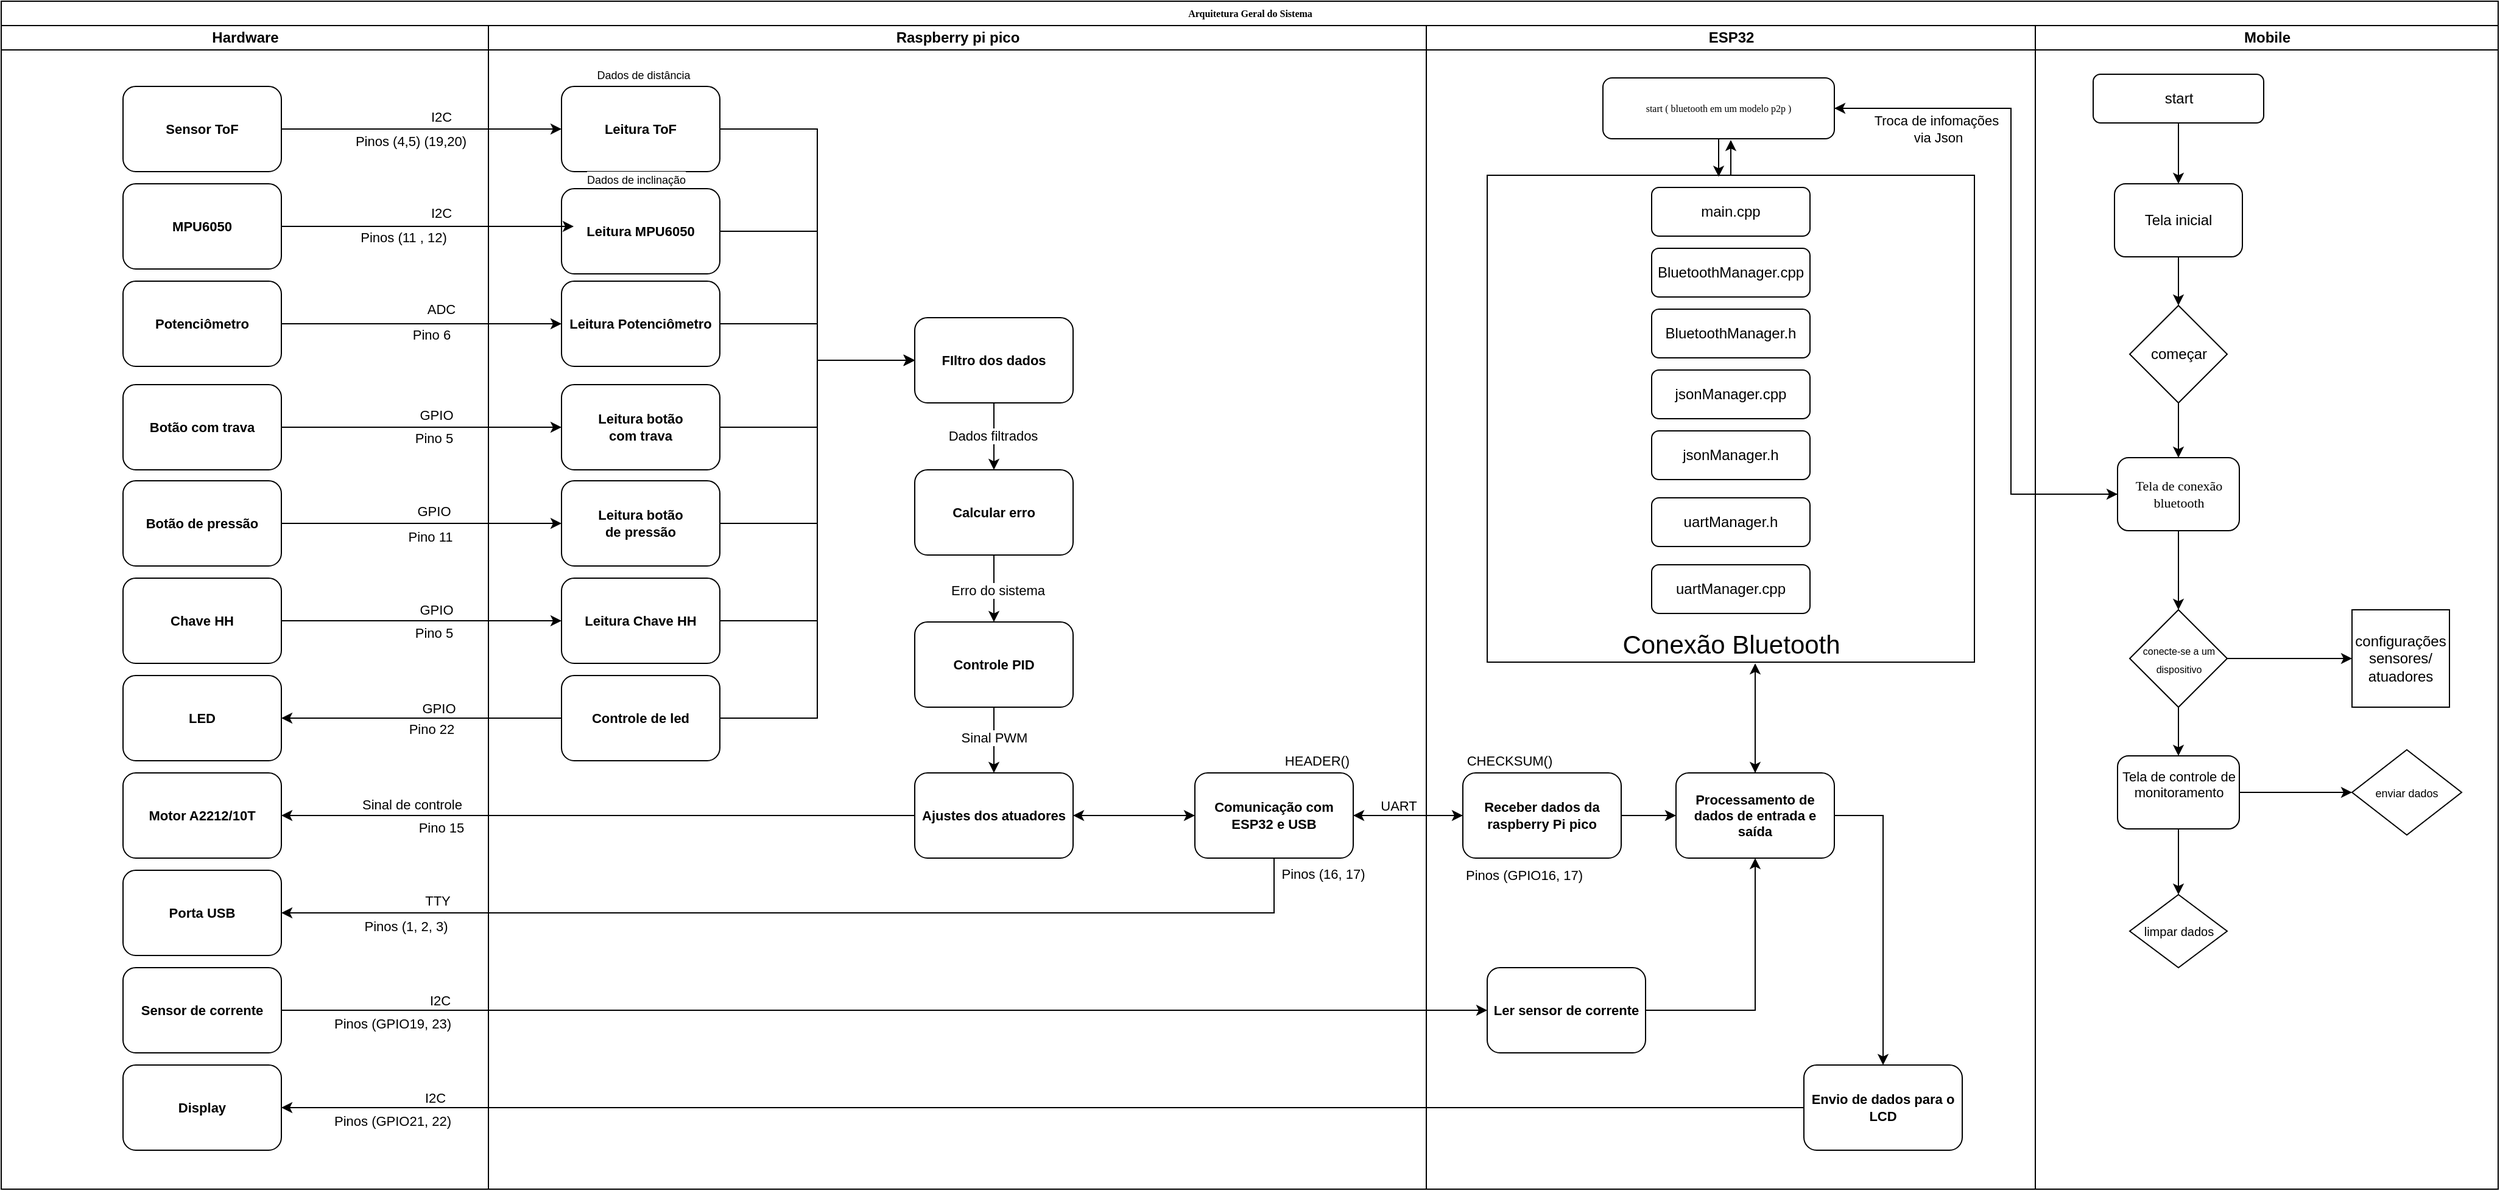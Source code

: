 <mxfile version="26.0.3">
  <diagram name="Page-1" id="74e2e168-ea6b-b213-b513-2b3c1d86103e">
    <mxGraphModel dx="926" dy="465" grid="1" gridSize="10" guides="1" tooltips="1" connect="1" arrows="1" fold="1" page="1" pageScale="1" pageWidth="1100" pageHeight="850" background="none" math="0" shadow="0">
      <root>
        <mxCell id="0" />
        <mxCell id="1" parent="0" />
        <mxCell id="77e6c97f196da883-1" value="Arquitetura Geral do Sistema" style="swimlane;html=1;childLayout=stackLayout;startSize=20;rounded=0;shadow=0;labelBackgroundColor=none;strokeWidth=1;fontFamily=Verdana;fontSize=8;align=center;" parent="1" vertex="1">
          <mxGeometry x="130" y="10" width="2050" height="976" as="geometry" />
        </mxCell>
        <mxCell id="77e6c97f196da883-2" value="Hardware" style="swimlane;html=1;startSize=20;" parent="77e6c97f196da883-1" vertex="1">
          <mxGeometry y="20" width="400" height="956" as="geometry" />
        </mxCell>
        <mxCell id="rd5grbxoa9VTAp5XgY99-46" style="edgeStyle=orthogonalEdgeStyle;rounded=0;orthogonalLoop=1;jettySize=auto;html=1;entryX=0.5;entryY=0;entryDx=0;entryDy=0;" parent="77e6c97f196da883-2" source="rd5grbxoa9VTAp5XgY99-48" target="rd5grbxoa9VTAp5XgY99-51" edge="1">
          <mxGeometry relative="1" as="geometry" />
        </mxCell>
        <mxCell id="rd5grbxoa9VTAp5XgY99-47" value="Dados filtrados" style="edgeLabel;html=1;align=center;verticalAlign=middle;resizable=0;points=[];" parent="rd5grbxoa9VTAp5XgY99-46" vertex="1" connectable="0">
          <mxGeometry x="-0.018" y="-1" relative="1" as="geometry">
            <mxPoint as="offset" />
          </mxGeometry>
        </mxCell>
        <mxCell id="rd5grbxoa9VTAp5XgY99-48" value="&lt;b&gt;&lt;font face=&quot;Helvetica&quot; style=&quot;font-size: 11px;&quot;&gt;FIltro dos dados&lt;/font&gt;&lt;/b&gt;" style="rounded=1;whiteSpace=wrap;html=1;shadow=0;labelBackgroundColor=none;strokeWidth=1;fontFamily=Verdana;fontSize=8;align=center;" parent="77e6c97f196da883-2" vertex="1">
          <mxGeometry x="750" y="240" width="130" height="70" as="geometry" />
        </mxCell>
        <mxCell id="rd5grbxoa9VTAp5XgY99-49" style="edgeStyle=orthogonalEdgeStyle;rounded=0;orthogonalLoop=1;jettySize=auto;html=1;entryX=0.5;entryY=0;entryDx=0;entryDy=0;" parent="77e6c97f196da883-2" source="rd5grbxoa9VTAp5XgY99-51" target="rd5grbxoa9VTAp5XgY99-54" edge="1">
          <mxGeometry relative="1" as="geometry" />
        </mxCell>
        <mxCell id="rd5grbxoa9VTAp5XgY99-50" value="Erro do sistema" style="edgeLabel;html=1;align=center;verticalAlign=middle;resizable=0;points=[];" parent="rd5grbxoa9VTAp5XgY99-49" vertex="1" connectable="0">
          <mxGeometry x="0.042" y="3" relative="1" as="geometry">
            <mxPoint as="offset" />
          </mxGeometry>
        </mxCell>
        <mxCell id="rd5grbxoa9VTAp5XgY99-51" value="&lt;b&gt;&lt;font face=&quot;Helvetica&quot; style=&quot;font-size: 11px;&quot;&gt;Calcular erro&lt;/font&gt;&lt;/b&gt;" style="rounded=1;whiteSpace=wrap;html=1;shadow=0;labelBackgroundColor=none;strokeWidth=1;fontFamily=Verdana;fontSize=8;align=center;" parent="77e6c97f196da883-2" vertex="1">
          <mxGeometry x="750" y="365" width="130" height="70" as="geometry" />
        </mxCell>
        <mxCell id="rd5grbxoa9VTAp5XgY99-54" value="&lt;b&gt;&lt;font face=&quot;Helvetica&quot; style=&quot;font-size: 11px;&quot;&gt;Controle PID&lt;/font&gt;&lt;/b&gt;" style="rounded=1;whiteSpace=wrap;html=1;shadow=0;labelBackgroundColor=none;strokeWidth=1;fontFamily=Verdana;fontSize=8;align=center;" parent="77e6c97f196da883-2" vertex="1">
          <mxGeometry x="750" y="490" width="130" height="70" as="geometry" />
        </mxCell>
        <mxCell id="6l6oKo4YO-N1ud_WSS_a-44" value="&lt;b&gt;&lt;font face=&quot;Helvetica&quot; style=&quot;font-size: 11px;&quot;&gt;Sensor ToF&lt;/font&gt;&lt;/b&gt;" style="rounded=1;whiteSpace=wrap;html=1;shadow=0;labelBackgroundColor=none;strokeWidth=1;fontFamily=Verdana;fontSize=8;align=center;" vertex="1" parent="77e6c97f196da883-2">
          <mxGeometry x="100" y="50" width="130" height="70" as="geometry" />
        </mxCell>
        <mxCell id="6l6oKo4YO-N1ud_WSS_a-45" value="&lt;b&gt;&lt;font style=&quot;font-size: 11px;&quot; face=&quot;Helvetica&quot;&gt;MPU6050&lt;/font&gt;&lt;/b&gt;" style="rounded=1;whiteSpace=wrap;html=1;shadow=0;labelBackgroundColor=none;strokeWidth=1;fontFamily=Verdana;fontSize=8;align=center;" vertex="1" parent="77e6c97f196da883-2">
          <mxGeometry x="100" y="130" width="130" height="70" as="geometry" />
        </mxCell>
        <mxCell id="6l6oKo4YO-N1ud_WSS_a-46" value="&lt;b&gt;&lt;font style=&quot;font-size: 11px;&quot; face=&quot;Helvetica&quot;&gt;Potenciômetro&lt;/font&gt;&lt;/b&gt;" style="rounded=1;whiteSpace=wrap;html=1;shadow=0;labelBackgroundColor=none;strokeWidth=1;fontFamily=Verdana;fontSize=8;align=center;" vertex="1" parent="77e6c97f196da883-2">
          <mxGeometry x="100" y="210" width="130" height="70" as="geometry" />
        </mxCell>
        <mxCell id="6l6oKo4YO-N1ud_WSS_a-47" value="&lt;b&gt;&lt;font style=&quot;font-size: 11px;&quot; face=&quot;Helvetica&quot;&gt;Botão com trava&lt;/font&gt;&lt;/b&gt;" style="rounded=1;whiteSpace=wrap;html=1;shadow=0;labelBackgroundColor=none;strokeWidth=1;fontFamily=Verdana;fontSize=8;align=center;" vertex="1" parent="77e6c97f196da883-2">
          <mxGeometry x="100" y="295" width="130" height="70" as="geometry" />
        </mxCell>
        <mxCell id="6l6oKo4YO-N1ud_WSS_a-52" value="&lt;b&gt;&lt;font style=&quot;font-size: 11px;&quot; face=&quot;Helvetica&quot;&gt;Botão de pressão&lt;/font&gt;&lt;/b&gt;" style="rounded=1;whiteSpace=wrap;html=1;shadow=0;labelBackgroundColor=none;strokeWidth=1;fontFamily=Verdana;fontSize=8;align=center;" vertex="1" parent="77e6c97f196da883-2">
          <mxGeometry x="100" y="374" width="130" height="70" as="geometry" />
        </mxCell>
        <mxCell id="6l6oKo4YO-N1ud_WSS_a-53" value="&lt;b&gt;&lt;font style=&quot;font-size: 11px;&quot; face=&quot;Helvetica&quot;&gt;Chave HH&lt;/font&gt;&lt;/b&gt;" style="rounded=1;whiteSpace=wrap;html=1;shadow=0;labelBackgroundColor=none;strokeWidth=1;fontFamily=Verdana;fontSize=8;align=center;" vertex="1" parent="77e6c97f196da883-2">
          <mxGeometry x="100" y="454" width="130" height="70" as="geometry" />
        </mxCell>
        <mxCell id="6l6oKo4YO-N1ud_WSS_a-80" value="&lt;b&gt;&lt;font style=&quot;font-size: 11px;&quot; face=&quot;Helvetica&quot;&gt;LED&lt;/font&gt;&lt;/b&gt;" style="rounded=1;whiteSpace=wrap;html=1;shadow=0;labelBackgroundColor=none;strokeWidth=1;fontFamily=Verdana;fontSize=8;align=center;" vertex="1" parent="77e6c97f196da883-2">
          <mxGeometry x="100" y="534" width="130" height="70" as="geometry" />
        </mxCell>
        <mxCell id="6l6oKo4YO-N1ud_WSS_a-83" value="&lt;b&gt;&lt;font style=&quot;font-size: 11px;&quot; face=&quot;Helvetica&quot;&gt;Porta USB&lt;/font&gt;&lt;/b&gt;" style="rounded=1;whiteSpace=wrap;html=1;shadow=0;labelBackgroundColor=none;strokeWidth=1;fontFamily=Verdana;fontSize=8;align=center;" vertex="1" parent="77e6c97f196da883-2">
          <mxGeometry x="100" y="694" width="130" height="70" as="geometry" />
        </mxCell>
        <mxCell id="6l6oKo4YO-N1ud_WSS_a-84" value="&lt;b&gt;&lt;font style=&quot;font-size: 11px;&quot; face=&quot;Helvetica&quot;&gt;Motor A2212/10T&lt;/font&gt;&lt;/b&gt;" style="rounded=1;whiteSpace=wrap;html=1;shadow=0;labelBackgroundColor=none;strokeWidth=1;fontFamily=Verdana;fontSize=8;align=center;" vertex="1" parent="77e6c97f196da883-2">
          <mxGeometry x="100" y="614" width="130" height="70" as="geometry" />
        </mxCell>
        <mxCell id="6l6oKo4YO-N1ud_WSS_a-99" value="Pinos (11 , 12)" style="edgeLabel;html=1;align=center;verticalAlign=middle;resizable=0;points=[];" vertex="1" connectable="0" parent="77e6c97f196da883-2">
          <mxGeometry x="330" y="174" as="geometry" />
        </mxCell>
        <mxCell id="6l6oKo4YO-N1ud_WSS_a-100" value="Pino 6" style="edgeLabel;html=1;align=center;verticalAlign=middle;resizable=0;points=[];" vertex="1" connectable="0" parent="77e6c97f196da883-2">
          <mxGeometry x="353" y="254" as="geometry" />
        </mxCell>
        <mxCell id="6l6oKo4YO-N1ud_WSS_a-101" value="Pino 5" style="edgeLabel;html=1;align=center;verticalAlign=middle;resizable=0;points=[];" vertex="1" connectable="0" parent="77e6c97f196da883-2">
          <mxGeometry x="355" y="339" as="geometry" />
        </mxCell>
        <mxCell id="6l6oKo4YO-N1ud_WSS_a-104" value="GPIO" style="edgeLabel;html=1;align=center;verticalAlign=middle;resizable=0;points=[];" vertex="1" connectable="0" parent="77e6c97f196da883-2">
          <mxGeometry x="355" y="399" as="geometry" />
        </mxCell>
        <mxCell id="6l6oKo4YO-N1ud_WSS_a-105" value="Pino 11" style="edgeLabel;html=1;align=center;verticalAlign=middle;resizable=0;points=[];" vertex="1" connectable="0" parent="77e6c97f196da883-2">
          <mxGeometry x="368" y="335" as="geometry">
            <mxPoint x="-16" y="85" as="offset" />
          </mxGeometry>
        </mxCell>
        <mxCell id="6l6oKo4YO-N1ud_WSS_a-119" value="Pino 5" style="edgeLabel;html=1;align=center;verticalAlign=middle;resizable=0;points=[];" vertex="1" connectable="0" parent="77e6c97f196da883-2">
          <mxGeometry x="355" y="498.5" as="geometry" />
        </mxCell>
        <mxCell id="6l6oKo4YO-N1ud_WSS_a-120" value="GPIO" style="edgeLabel;html=1;align=center;verticalAlign=middle;resizable=0;points=[];" vertex="1" connectable="0" parent="77e6c97f196da883-2">
          <mxGeometry x="357" y="479.5" as="geometry" />
        </mxCell>
        <mxCell id="6l6oKo4YO-N1ud_WSS_a-124" value="GPIO" style="edgeLabel;html=1;align=center;verticalAlign=middle;resizable=0;points=[];" vertex="1" connectable="0" parent="77e6c97f196da883-2">
          <mxGeometry x="380" y="480" as="geometry">
            <mxPoint x="-21" y="81" as="offset" />
          </mxGeometry>
        </mxCell>
        <mxCell id="6l6oKo4YO-N1ud_WSS_a-136" value="Pinos (1, 2, 3)" style="edgeLabel;html=1;align=center;verticalAlign=middle;resizable=0;points=[];" vertex="1" connectable="0" parent="77e6c97f196da883-2">
          <mxGeometry x="337" y="740" as="geometry">
            <mxPoint x="-5" as="offset" />
          </mxGeometry>
        </mxCell>
        <mxCell id="6l6oKo4YO-N1ud_WSS_a-81" value="&lt;b&gt;&lt;font style=&quot;font-size: 11px;&quot; face=&quot;Helvetica&quot;&gt;Display&lt;/font&gt;&lt;/b&gt;" style="rounded=1;whiteSpace=wrap;html=1;shadow=0;labelBackgroundColor=none;strokeWidth=1;fontFamily=Verdana;fontSize=8;align=center;" vertex="1" parent="77e6c97f196da883-2">
          <mxGeometry x="100" y="854" width="130" height="70" as="geometry" />
        </mxCell>
        <mxCell id="6l6oKo4YO-N1ud_WSS_a-82" value="&lt;b&gt;&lt;font style=&quot;font-size: 11px;&quot; face=&quot;Helvetica&quot;&gt;Sensor de corrente&lt;/font&gt;&lt;/b&gt;" style="rounded=1;whiteSpace=wrap;html=1;shadow=0;labelBackgroundColor=none;strokeWidth=1;fontFamily=Verdana;fontSize=8;align=center;" vertex="1" parent="77e6c97f196da883-2">
          <mxGeometry x="100" y="774" width="130" height="70" as="geometry" />
        </mxCell>
        <mxCell id="6l6oKo4YO-N1ud_WSS_a-167" value="Pinos (GPIO21, 22)" style="edgeLabel;html=1;align=center;verticalAlign=middle;resizable=0;points=[];" vertex="1" connectable="0" parent="77e6c97f196da883-2">
          <mxGeometry x="321" y="900" as="geometry" />
        </mxCell>
        <mxCell id="6l6oKo4YO-N1ud_WSS_a-168" value="Pinos (GPIO19, 23)" style="edgeLabel;html=1;align=center;verticalAlign=middle;resizable=0;points=[];" vertex="1" connectable="0" parent="77e6c97f196da883-2">
          <mxGeometry x="321" y="820" as="geometry" />
        </mxCell>
        <mxCell id="6l6oKo4YO-N1ud_WSS_a-169" value="Pino 22" style="edgeLabel;html=1;align=center;verticalAlign=middle;resizable=0;points=[];" vertex="1" connectable="0" parent="77e6c97f196da883-2">
          <mxGeometry x="369" y="493" as="geometry">
            <mxPoint x="-16" y="85" as="offset" />
          </mxGeometry>
        </mxCell>
        <mxCell id="6l6oKo4YO-N1ud_WSS_a-170" value="Pino 15" style="edgeLabel;html=1;align=center;verticalAlign=middle;resizable=0;points=[];" vertex="1" connectable="0" parent="77e6c97f196da883-2">
          <mxGeometry x="377" y="574" as="geometry">
            <mxPoint x="-16" y="85" as="offset" />
          </mxGeometry>
        </mxCell>
        <mxCell id="77e6c97f196da883-3" value="Raspberry pi pico" style="swimlane;html=1;startSize=20;" parent="77e6c97f196da883-1" vertex="1">
          <mxGeometry x="400" y="20" width="770" height="956" as="geometry" />
        </mxCell>
        <mxCell id="rd5grbxoa9VTAp5XgY99-72" value="&lt;b&gt;&lt;font face=&quot;Helvetica&quot; style=&quot;font-size: 11px;&quot;&gt;Leitura Potenciômetro&lt;/font&gt;&lt;/b&gt;" style="rounded=1;whiteSpace=wrap;html=1;shadow=0;labelBackgroundColor=none;strokeWidth=1;fontFamily=Verdana;fontSize=8;align=center;" parent="77e6c97f196da883-3" vertex="1">
          <mxGeometry x="60" y="210" width="130" height="70" as="geometry" />
        </mxCell>
        <mxCell id="rd5grbxoa9VTAp5XgY99-70" value="&lt;b&gt;&lt;font face=&quot;Helvetica&quot; style=&quot;font-size: 11px;&quot;&gt;Leitura MPU6050&lt;/font&gt;&lt;/b&gt;" style="rounded=1;whiteSpace=wrap;html=1;shadow=0;labelBackgroundColor=none;strokeWidth=1;fontFamily=Verdana;fontSize=8;align=center;" parent="77e6c97f196da883-3" vertex="1">
          <mxGeometry x="60" y="134" width="130" height="70" as="geometry" />
        </mxCell>
        <mxCell id="rd5grbxoa9VTAp5XgY99-68" value="&lt;b&gt;&lt;font face=&quot;Helvetica&quot; style=&quot;font-size: 11px;&quot;&gt;Leitura ToF&lt;/font&gt;&lt;/b&gt;" style="rounded=1;whiteSpace=wrap;html=1;shadow=0;labelBackgroundColor=none;strokeWidth=1;fontFamily=Verdana;fontSize=8;align=center;" parent="77e6c97f196da883-3" vertex="1">
          <mxGeometry x="60" y="50" width="130" height="70" as="geometry" />
        </mxCell>
        <mxCell id="rd5grbxoa9VTAp5XgY99-83" value="&lt;font style=&quot;font-size: 9px;&quot;&gt;Dados de inclinação&lt;/font&gt;" style="edgeLabel;html=1;align=center;verticalAlign=middle;resizable=0;points=[];" parent="77e6c97f196da883-3" vertex="1" connectable="0">
          <mxGeometry x="134.998" y="28.0" as="geometry">
            <mxPoint x="-14" y="98" as="offset" />
          </mxGeometry>
        </mxCell>
        <mxCell id="6l6oKo4YO-N1ud_WSS_a-89" style="edgeStyle=orthogonalEdgeStyle;rounded=0;orthogonalLoop=1;jettySize=auto;html=1;entryX=0;entryY=0.5;entryDx=0;entryDy=0;" edge="1" parent="77e6c97f196da883-3" source="rd5grbxoa9VTAp5XgY99-58" target="rd5grbxoa9VTAp5XgY99-61">
          <mxGeometry relative="1" as="geometry" />
        </mxCell>
        <mxCell id="rd5grbxoa9VTAp5XgY99-58" value="&lt;b&gt;&lt;font face=&quot;Helvetica&quot; style=&quot;font-size: 11px;&quot;&gt;Ajustes dos atuadores&lt;/font&gt;&lt;/b&gt;" style="rounded=1;whiteSpace=wrap;html=1;shadow=0;labelBackgroundColor=none;strokeWidth=1;fontFamily=Verdana;fontSize=8;align=center;" parent="77e6c97f196da883-3" vertex="1">
          <mxGeometry x="350" y="614" width="130" height="70" as="geometry" />
        </mxCell>
        <mxCell id="6l6oKo4YO-N1ud_WSS_a-90" style="edgeStyle=orthogonalEdgeStyle;rounded=0;orthogonalLoop=1;jettySize=auto;html=1;exitX=0;exitY=0.5;exitDx=0;exitDy=0;entryX=1;entryY=0.5;entryDx=0;entryDy=0;" edge="1" parent="77e6c97f196da883-3" source="rd5grbxoa9VTAp5XgY99-61" target="rd5grbxoa9VTAp5XgY99-58">
          <mxGeometry relative="1" as="geometry" />
        </mxCell>
        <mxCell id="rd5grbxoa9VTAp5XgY99-61" value="&lt;b&gt;&lt;font face=&quot;Helvetica&quot; style=&quot;font-size: 11px;&quot;&gt;Comunicação com ESP32 e USB&lt;/font&gt;&lt;/b&gt;" style="rounded=1;whiteSpace=wrap;html=1;shadow=0;labelBackgroundColor=none;strokeWidth=1;fontFamily=Verdana;fontSize=8;align=center;" parent="77e6c97f196da883-3" vertex="1">
          <mxGeometry x="580" y="614" width="130" height="70" as="geometry" />
        </mxCell>
        <mxCell id="6l6oKo4YO-N1ud_WSS_a-94" value="&lt;b&gt;&lt;font face=&quot;Helvetica&quot; style=&quot;font-size: 11px;&quot;&gt;Leitura botão&lt;/font&gt;&lt;/b&gt;&lt;div&gt;&lt;b&gt;&lt;font face=&quot;Helvetica&quot; style=&quot;font-size: 11px;&quot;&gt;com trava&lt;/font&gt;&lt;/b&gt;&lt;/div&gt;" style="rounded=1;whiteSpace=wrap;html=1;shadow=0;labelBackgroundColor=none;strokeWidth=1;fontFamily=Verdana;fontSize=8;align=center;" vertex="1" parent="77e6c97f196da883-3">
          <mxGeometry x="60" y="295" width="130" height="70" as="geometry" />
        </mxCell>
        <mxCell id="6l6oKo4YO-N1ud_WSS_a-102" value="&lt;b&gt;&lt;font face=&quot;Helvetica&quot; style=&quot;font-size: 11px;&quot;&gt;Leitura botão&lt;/font&gt;&lt;/b&gt;&lt;div&gt;&lt;font face=&quot;Helvetica&quot;&gt;&lt;span style=&quot;font-size: 11px;&quot;&gt;&lt;b&gt;de pressão&lt;/b&gt;&lt;/span&gt;&lt;/font&gt;&lt;/div&gt;" style="rounded=1;whiteSpace=wrap;html=1;shadow=0;labelBackgroundColor=none;strokeWidth=1;fontFamily=Verdana;fontSize=8;align=center;" vertex="1" parent="77e6c97f196da883-3">
          <mxGeometry x="60" y="374" width="130" height="70" as="geometry" />
        </mxCell>
        <mxCell id="6l6oKo4YO-N1ud_WSS_a-117" value="&lt;b&gt;&lt;font face=&quot;Helvetica&quot; style=&quot;font-size: 11px;&quot;&gt;Leitura Chave HH&lt;/font&gt;&lt;/b&gt;" style="rounded=1;whiteSpace=wrap;html=1;shadow=0;labelBackgroundColor=none;strokeWidth=1;fontFamily=Verdana;fontSize=8;align=center;" vertex="1" parent="77e6c97f196da883-3">
          <mxGeometry x="60" y="454" width="130" height="70" as="geometry" />
        </mxCell>
        <mxCell id="6l6oKo4YO-N1ud_WSS_a-121" value="&lt;font face=&quot;Helvetica&quot;&gt;&lt;span style=&quot;font-size: 11px;&quot;&gt;&lt;b&gt;Controle de led&lt;/b&gt;&lt;/span&gt;&lt;/font&gt;" style="rounded=1;whiteSpace=wrap;html=1;shadow=0;labelBackgroundColor=none;strokeWidth=1;fontFamily=Verdana;fontSize=8;align=center;" vertex="1" parent="77e6c97f196da883-3">
          <mxGeometry x="60" y="534" width="130" height="70" as="geometry" />
        </mxCell>
        <mxCell id="6l6oKo4YO-N1ud_WSS_a-165" value="HEADER()" style="edgeLabel;html=1;align=center;verticalAlign=middle;resizable=0;points=[];" vertex="1" connectable="0" parent="77e6c97f196da883-3">
          <mxGeometry x="679.996" y="604" as="geometry" />
        </mxCell>
        <mxCell id="6l6oKo4YO-N1ud_WSS_a-171" value="Pinos (16, 17)" style="edgeLabel;html=1;align=center;verticalAlign=middle;resizable=0;points=[];" vertex="1" connectable="0" parent="77e6c97f196da883-3">
          <mxGeometry x="690" y="697" as="geometry">
            <mxPoint x="-5" as="offset" />
          </mxGeometry>
        </mxCell>
        <mxCell id="77e6c97f196da883-4" value="ESP32" style="swimlane;html=1;startSize=20;" parent="77e6c97f196da883-1" vertex="1">
          <mxGeometry x="1170" y="20" width="500" height="956" as="geometry" />
        </mxCell>
        <mxCell id="77e6c97f196da883-12" value="start ( bluetooth em um modelo p2p )" style="rounded=1;whiteSpace=wrap;html=1;shadow=0;labelBackgroundColor=none;strokeWidth=1;fontFamily=Verdana;fontSize=8;align=center;" parent="77e6c97f196da883-4" vertex="1">
          <mxGeometry x="145" y="43" width="190" height="50" as="geometry" />
        </mxCell>
        <mxCell id="6l6oKo4YO-N1ud_WSS_a-128" style="edgeStyle=orthogonalEdgeStyle;rounded=0;orthogonalLoop=1;jettySize=auto;html=1;" edge="1" parent="77e6c97f196da883-4" source="EIHCP6Te_2WNtkXNnex2-24">
          <mxGeometry relative="1" as="geometry">
            <mxPoint x="250" y="94" as="targetPoint" />
          </mxGeometry>
        </mxCell>
        <mxCell id="EIHCP6Te_2WNtkXNnex2-24" value="" style="whiteSpace=wrap;html=1;aspect=fixed;" parent="77e6c97f196da883-4" vertex="1">
          <mxGeometry x="50" y="123" width="400" height="400" as="geometry" />
        </mxCell>
        <mxCell id="EIHCP6Te_2WNtkXNnex2-21" value="BluetoothManager.cpp" style="rounded=1;whiteSpace=wrap;html=1;" parent="77e6c97f196da883-4" vertex="1">
          <mxGeometry x="185" y="183" width="130" height="40" as="geometry" />
        </mxCell>
        <mxCell id="EIHCP6Te_2WNtkXNnex2-20" value="main.cpp" style="rounded=1;whiteSpace=wrap;html=1;" parent="77e6c97f196da883-4" vertex="1">
          <mxGeometry x="185" y="133" width="130" height="40" as="geometry" />
        </mxCell>
        <mxCell id="EIHCP6Te_2WNtkXNnex2-23" value="BluetoothManager.h" style="rounded=1;whiteSpace=wrap;html=1;" parent="77e6c97f196da883-4" vertex="1">
          <mxGeometry x="185" y="233" width="130" height="40" as="geometry" />
        </mxCell>
        <mxCell id="6l6oKo4YO-N1ud_WSS_a-164" style="edgeStyle=orthogonalEdgeStyle;rounded=0;orthogonalLoop=1;jettySize=auto;html=1;exitX=1;exitY=0.5;exitDx=0;exitDy=0;entryX=0;entryY=0.5;entryDx=0;entryDy=0;" edge="1" parent="77e6c97f196da883-4" source="rd5grbxoa9VTAp5XgY99-209" target="6l6oKo4YO-N1ud_WSS_a-143">
          <mxGeometry relative="1" as="geometry" />
        </mxCell>
        <mxCell id="rd5grbxoa9VTAp5XgY99-209" value="&lt;b&gt;&lt;font face=&quot;Helvetica&quot; style=&quot;font-size: 11px;&quot;&gt;Receber dados da raspberry Pi pico&lt;/font&gt;&lt;/b&gt;" style="rounded=1;whiteSpace=wrap;html=1;shadow=0;labelBackgroundColor=none;strokeWidth=1;fontFamily=Verdana;fontSize=8;align=center;" parent="77e6c97f196da883-4" vertex="1">
          <mxGeometry x="30" y="614" width="130" height="70" as="geometry" />
        </mxCell>
        <mxCell id="nQf5nlVJl8QNq4PaR9QX-1" value="jsonManager.cpp" style="rounded=1;whiteSpace=wrap;html=1;" parent="77e6c97f196da883-4" vertex="1">
          <mxGeometry x="185" y="283" width="130" height="40" as="geometry" />
        </mxCell>
        <mxCell id="nQf5nlVJl8QNq4PaR9QX-3" value="jsonManager.h" style="rounded=1;whiteSpace=wrap;html=1;" parent="77e6c97f196da883-4" vertex="1">
          <mxGeometry x="185" y="333" width="130" height="40" as="geometry" />
        </mxCell>
        <mxCell id="nQf5nlVJl8QNq4PaR9QX-4" value="uartManager.h" style="rounded=1;whiteSpace=wrap;html=1;" parent="77e6c97f196da883-4" vertex="1">
          <mxGeometry x="185" y="388" width="130" height="40" as="geometry" />
        </mxCell>
        <mxCell id="nQf5nlVJl8QNq4PaR9QX-6" value="uartManager.cpp" style="rounded=1;whiteSpace=wrap;html=1;" parent="77e6c97f196da883-4" vertex="1">
          <mxGeometry x="185" y="443" width="130" height="40" as="geometry" />
        </mxCell>
        <mxCell id="6l6oKo4YO-N1ud_WSS_a-148" style="edgeStyle=orthogonalEdgeStyle;rounded=0;orthogonalLoop=1;jettySize=auto;html=1;entryX=0.5;entryY=0;entryDx=0;entryDy=0;" edge="1" parent="77e6c97f196da883-4" source="nQf5nlVJl8QNq4PaR9QX-7" target="6l6oKo4YO-N1ud_WSS_a-143">
          <mxGeometry relative="1" as="geometry">
            <Array as="points">
              <mxPoint x="270" y="554" />
              <mxPoint x="270" y="554" />
            </Array>
          </mxGeometry>
        </mxCell>
        <mxCell id="nQf5nlVJl8QNq4PaR9QX-7" value="&lt;font style=&quot;font-size: 21px;&quot;&gt;Conexão Bluetooth&lt;/font&gt;" style="text;html=1;align=center;verticalAlign=middle;resizable=0;points=[];autosize=1;strokeColor=none;fillColor=none;" parent="77e6c97f196da883-4" vertex="1">
          <mxGeometry x="150" y="488" width="200" height="40" as="geometry" />
        </mxCell>
        <mxCell id="6l6oKo4YO-N1ud_WSS_a-129" style="edgeStyle=orthogonalEdgeStyle;rounded=0;orthogonalLoop=1;jettySize=auto;html=1;entryX=0.475;entryY=0.003;entryDx=0;entryDy=0;entryPerimeter=0;" edge="1" parent="77e6c97f196da883-4" source="77e6c97f196da883-12" target="EIHCP6Te_2WNtkXNnex2-24">
          <mxGeometry relative="1" as="geometry" />
        </mxCell>
        <mxCell id="6l6oKo4YO-N1ud_WSS_a-137" value="&lt;b&gt;&lt;font face=&quot;Helvetica&quot; style=&quot;font-size: 11px;&quot;&gt;Envio de dados para o LCD&lt;/font&gt;&lt;/b&gt;" style="rounded=1;whiteSpace=wrap;html=1;shadow=0;labelBackgroundColor=none;strokeWidth=1;fontFamily=Verdana;fontSize=8;align=center;" vertex="1" parent="77e6c97f196da883-4">
          <mxGeometry x="310" y="854" width="130" height="70" as="geometry" />
        </mxCell>
        <mxCell id="6l6oKo4YO-N1ud_WSS_a-150" style="edgeStyle=orthogonalEdgeStyle;rounded=0;orthogonalLoop=1;jettySize=auto;html=1;entryX=0.5;entryY=1;entryDx=0;entryDy=0;" edge="1" parent="77e6c97f196da883-4" source="6l6oKo4YO-N1ud_WSS_a-138" target="6l6oKo4YO-N1ud_WSS_a-143">
          <mxGeometry relative="1" as="geometry" />
        </mxCell>
        <mxCell id="6l6oKo4YO-N1ud_WSS_a-138" value="&lt;font face=&quot;Helvetica&quot;&gt;&lt;span style=&quot;font-size: 11px;&quot;&gt;&lt;b&gt;Ler sensor de corrente&lt;/b&gt;&lt;/span&gt;&lt;/font&gt;" style="rounded=1;whiteSpace=wrap;html=1;shadow=0;labelBackgroundColor=none;strokeWidth=1;fontFamily=Verdana;fontSize=8;align=center;" vertex="1" parent="77e6c97f196da883-4">
          <mxGeometry x="50" y="774" width="130" height="70" as="geometry" />
        </mxCell>
        <mxCell id="6l6oKo4YO-N1ud_WSS_a-151" style="edgeStyle=orthogonalEdgeStyle;rounded=0;orthogonalLoop=1;jettySize=auto;html=1;entryX=0.5;entryY=0;entryDx=0;entryDy=0;" edge="1" parent="77e6c97f196da883-4" source="6l6oKo4YO-N1ud_WSS_a-143" target="6l6oKo4YO-N1ud_WSS_a-137">
          <mxGeometry relative="1" as="geometry">
            <Array as="points">
              <mxPoint x="375" y="649" />
            </Array>
          </mxGeometry>
        </mxCell>
        <mxCell id="6l6oKo4YO-N1ud_WSS_a-143" value="&lt;b&gt;&lt;font face=&quot;Helvetica&quot; style=&quot;font-size: 11px;&quot;&gt;Processamento de dados de entrada e saída&lt;/font&gt;&lt;/b&gt;" style="rounded=1;whiteSpace=wrap;html=1;shadow=0;labelBackgroundColor=none;strokeWidth=1;fontFamily=Verdana;fontSize=8;align=center;" vertex="1" parent="77e6c97f196da883-4">
          <mxGeometry x="205" y="614" width="130" height="70" as="geometry" />
        </mxCell>
        <mxCell id="6l6oKo4YO-N1ud_WSS_a-149" style="edgeStyle=orthogonalEdgeStyle;rounded=0;orthogonalLoop=1;jettySize=auto;html=1;exitX=0.5;exitY=0;exitDx=0;exitDy=0;" edge="1" parent="77e6c97f196da883-4" source="6l6oKo4YO-N1ud_WSS_a-143">
          <mxGeometry relative="1" as="geometry">
            <mxPoint x="270" y="524" as="targetPoint" />
          </mxGeometry>
        </mxCell>
        <mxCell id="6l6oKo4YO-N1ud_WSS_a-166" value="CHECKSUM()" style="edgeLabel;html=1;align=center;verticalAlign=middle;resizable=0;points=[];" vertex="1" connectable="0" parent="77e6c97f196da883-4">
          <mxGeometry x="67.996" y="604" as="geometry" />
        </mxCell>
        <mxCell id="6l6oKo4YO-N1ud_WSS_a-173" value="Pinos (GPIO16, 17)" style="edgeLabel;html=1;align=center;verticalAlign=middle;resizable=0;points=[];" vertex="1" connectable="0" parent="77e6c97f196da883-4">
          <mxGeometry x="92" y="698" as="geometry">
            <mxPoint x="-12" as="offset" />
          </mxGeometry>
        </mxCell>
        <mxCell id="77e6c97f196da883-5" value="Mobile" style="swimlane;html=1;startSize=20;" parent="77e6c97f196da883-1" vertex="1">
          <mxGeometry x="1670" y="20" width="380" height="956" as="geometry" />
        </mxCell>
        <mxCell id="EIHCP6Te_2WNtkXNnex2-10" style="edgeStyle=orthogonalEdgeStyle;rounded=0;orthogonalLoop=1;jettySize=auto;html=1;" parent="77e6c97f196da883-5" source="77e6c97f196da883-15" target="EIHCP6Te_2WNtkXNnex2-9" edge="1">
          <mxGeometry relative="1" as="geometry" />
        </mxCell>
        <mxCell id="77e6c97f196da883-15" value="Tela de conexão bluetooth" style="rounded=1;whiteSpace=wrap;html=1;shadow=0;labelBackgroundColor=none;strokeWidth=1;fontFamily=Verdana;fontSize=11;align=center;" parent="77e6c97f196da883-5" vertex="1">
          <mxGeometry x="67.5" y="355" width="100" height="60" as="geometry" />
        </mxCell>
        <mxCell id="EIHCP6Te_2WNtkXNnex2-5" style="edgeStyle=orthogonalEdgeStyle;rounded=0;orthogonalLoop=1;jettySize=auto;html=1;" parent="77e6c97f196da883-5" source="Emb8k73_Rz_PT35niENK-1" target="EIHCP6Te_2WNtkXNnex2-3" edge="1">
          <mxGeometry relative="1" as="geometry" />
        </mxCell>
        <mxCell id="Emb8k73_Rz_PT35niENK-1" value="&lt;div&gt;start&lt;/div&gt;" style="rounded=1;whiteSpace=wrap;html=1;" parent="77e6c97f196da883-5" vertex="1">
          <mxGeometry x="47.5" y="40" width="140" height="40" as="geometry" />
        </mxCell>
        <mxCell id="EIHCP6Te_2WNtkXNnex2-17" style="edgeStyle=orthogonalEdgeStyle;rounded=0;orthogonalLoop=1;jettySize=auto;html=1;" parent="77e6c97f196da883-5" source="EIHCP6Te_2WNtkXNnex2-1" target="EIHCP6Te_2WNtkXNnex2-16" edge="1">
          <mxGeometry relative="1" as="geometry" />
        </mxCell>
        <mxCell id="EIHCP6Te_2WNtkXNnex2-18" style="edgeStyle=orthogonalEdgeStyle;rounded=0;orthogonalLoop=1;jettySize=auto;html=1;" parent="77e6c97f196da883-5" source="EIHCP6Te_2WNtkXNnex2-1" target="EIHCP6Te_2WNtkXNnex2-15" edge="1">
          <mxGeometry relative="1" as="geometry" />
        </mxCell>
        <mxCell id="EIHCP6Te_2WNtkXNnex2-1" value="Tela de controle de monitoramento&lt;div&gt;&lt;br&gt;&lt;/div&gt;" style="rounded=1;whiteSpace=wrap;html=1;fontSize=11;" parent="77e6c97f196da883-5" vertex="1">
          <mxGeometry x="67.5" y="600" width="100" height="60" as="geometry" />
        </mxCell>
        <mxCell id="EIHCP6Te_2WNtkXNnex2-7" style="edgeStyle=orthogonalEdgeStyle;rounded=0;orthogonalLoop=1;jettySize=auto;html=1;" parent="77e6c97f196da883-5" source="EIHCP6Te_2WNtkXNnex2-3" target="EIHCP6Te_2WNtkXNnex2-6" edge="1">
          <mxGeometry relative="1" as="geometry" />
        </mxCell>
        <mxCell id="EIHCP6Te_2WNtkXNnex2-3" value="Tela inicial" style="rounded=1;whiteSpace=wrap;html=1;" parent="77e6c97f196da883-5" vertex="1">
          <mxGeometry x="65" y="130" width="105" height="60" as="geometry" />
        </mxCell>
        <mxCell id="EIHCP6Te_2WNtkXNnex2-8" style="edgeStyle=orthogonalEdgeStyle;rounded=0;orthogonalLoop=1;jettySize=auto;html=1;" parent="77e6c97f196da883-5" source="EIHCP6Te_2WNtkXNnex2-6" target="77e6c97f196da883-15" edge="1">
          <mxGeometry relative="1" as="geometry" />
        </mxCell>
        <mxCell id="EIHCP6Te_2WNtkXNnex2-6" value="começar" style="rhombus;whiteSpace=wrap;html=1;" parent="77e6c97f196da883-5" vertex="1">
          <mxGeometry x="77.5" y="230" width="80" height="80" as="geometry" />
        </mxCell>
        <mxCell id="EIHCP6Te_2WNtkXNnex2-11" style="edgeStyle=orthogonalEdgeStyle;rounded=0;orthogonalLoop=1;jettySize=auto;html=1;" parent="77e6c97f196da883-5" source="EIHCP6Te_2WNtkXNnex2-9" target="EIHCP6Te_2WNtkXNnex2-1" edge="1">
          <mxGeometry relative="1" as="geometry" />
        </mxCell>
        <mxCell id="EIHCP6Te_2WNtkXNnex2-14" style="edgeStyle=orthogonalEdgeStyle;rounded=0;orthogonalLoop=1;jettySize=auto;html=1;entryX=0;entryY=0.5;entryDx=0;entryDy=0;" parent="77e6c97f196da883-5" source="EIHCP6Te_2WNtkXNnex2-9" target="EIHCP6Te_2WNtkXNnex2-12" edge="1">
          <mxGeometry relative="1" as="geometry" />
        </mxCell>
        <mxCell id="EIHCP6Te_2WNtkXNnex2-9" value="&lt;font style=&quot;font-size: 8px;&quot;&gt;conecte-se a um dispositivo&lt;/font&gt;" style="rhombus;whiteSpace=wrap;html=1;" parent="77e6c97f196da883-5" vertex="1">
          <mxGeometry x="77.5" y="480" width="80" height="80" as="geometry" />
        </mxCell>
        <mxCell id="EIHCP6Te_2WNtkXNnex2-12" value="configurações&lt;div&gt;sensores/&lt;/div&gt;&lt;div&gt;atuadores&lt;/div&gt;" style="whiteSpace=wrap;html=1;aspect=fixed;" parent="77e6c97f196da883-5" vertex="1">
          <mxGeometry x="260" y="480" width="80" height="80" as="geometry" />
        </mxCell>
        <mxCell id="EIHCP6Te_2WNtkXNnex2-15" value="&lt;font style=&quot;font-size: 9px;&quot;&gt;enviar dados&lt;/font&gt;" style="rhombus;whiteSpace=wrap;html=1;" parent="77e6c97f196da883-5" vertex="1">
          <mxGeometry x="260" y="595" width="90" height="70" as="geometry" />
        </mxCell>
        <mxCell id="EIHCP6Te_2WNtkXNnex2-16" value="&lt;font style=&quot;font-size: 10px;&quot;&gt;limpar dados&lt;/font&gt;" style="rhombus;whiteSpace=wrap;html=1;" parent="77e6c97f196da883-5" vertex="1">
          <mxGeometry x="77.5" y="714" width="80" height="60" as="geometry" />
        </mxCell>
        <mxCell id="rd5grbxoa9VTAp5XgY99-132" style="edgeStyle=orthogonalEdgeStyle;rounded=0;orthogonalLoop=1;jettySize=auto;html=1;entryX=1;entryY=0.5;entryDx=0;entryDy=0;exitX=0;exitY=0.5;exitDx=0;exitDy=0;" parent="77e6c97f196da883-1" source="rd5grbxoa9VTAp5XgY99-58" target="6l6oKo4YO-N1ud_WSS_a-84" edge="1">
          <mxGeometry relative="1" as="geometry">
            <mxPoint x="520" y="725" as="sourcePoint" />
            <mxPoint x="540" y="675" as="targetPoint" />
          </mxGeometry>
        </mxCell>
        <mxCell id="rd5grbxoa9VTAp5XgY99-133" value="Sinal de controle" style="edgeLabel;html=1;align=center;verticalAlign=middle;resizable=0;points=[];" parent="rd5grbxoa9VTAp5XgY99-132" vertex="1" connectable="0">
          <mxGeometry x="0.678" relative="1" as="geometry">
            <mxPoint x="23" y="-9" as="offset" />
          </mxGeometry>
        </mxCell>
        <mxCell id="rd5grbxoa9VTAp5XgY99-71" style="edgeStyle=orthogonalEdgeStyle;rounded=0;orthogonalLoop=1;jettySize=auto;html=1;entryX=0;entryY=0.5;entryDx=0;entryDy=0;" parent="77e6c97f196da883-1" source="rd5grbxoa9VTAp5XgY99-72" target="rd5grbxoa9VTAp5XgY99-48" edge="1">
          <mxGeometry relative="1" as="geometry" />
        </mxCell>
        <mxCell id="rd5grbxoa9VTAp5XgY99-79" style="edgeStyle=orthogonalEdgeStyle;rounded=0;orthogonalLoop=1;jettySize=auto;html=1;entryX=0;entryY=0.5;entryDx=0;entryDy=0;exitX=1;exitY=0.5;exitDx=0;exitDy=0;" parent="77e6c97f196da883-1" source="6l6oKo4YO-N1ud_WSS_a-46" target="rd5grbxoa9VTAp5XgY99-72" edge="1">
          <mxGeometry relative="1" as="geometry">
            <mxPoint x="230" y="345" as="sourcePoint" />
          </mxGeometry>
        </mxCell>
        <mxCell id="rd5grbxoa9VTAp5XgY99-80" value="ADC" style="edgeLabel;html=1;align=center;verticalAlign=middle;resizable=0;points=[];" parent="rd5grbxoa9VTAp5XgY99-79" vertex="1" connectable="0">
          <mxGeometry x="0.273" y="4" relative="1" as="geometry">
            <mxPoint x="-16" y="-8" as="offset" />
          </mxGeometry>
        </mxCell>
        <mxCell id="rd5grbxoa9VTAp5XgY99-69" style="edgeStyle=orthogonalEdgeStyle;rounded=0;orthogonalLoop=1;jettySize=auto;html=1;exitX=1;exitY=0.5;exitDx=0;exitDy=0;entryX=0;entryY=0.5;entryDx=0;entryDy=0;" parent="77e6c97f196da883-1" source="rd5grbxoa9VTAp5XgY99-70" target="rd5grbxoa9VTAp5XgY99-48" edge="1">
          <mxGeometry relative="1" as="geometry" />
        </mxCell>
        <mxCell id="rd5grbxoa9VTAp5XgY99-66" style="edgeStyle=orthogonalEdgeStyle;rounded=0;orthogonalLoop=1;jettySize=auto;html=1;entryX=0;entryY=0.5;entryDx=0;entryDy=0;" parent="77e6c97f196da883-1" source="rd5grbxoa9VTAp5XgY99-68" target="rd5grbxoa9VTAp5XgY99-48" edge="1">
          <mxGeometry relative="1" as="geometry" />
        </mxCell>
        <mxCell id="rd5grbxoa9VTAp5XgY99-67" value="&lt;font style=&quot;font-size: 9px;&quot;&gt;Dados de distância&lt;/font&gt;" style="edgeLabel;html=1;align=center;verticalAlign=middle;resizable=0;points=[];" parent="rd5grbxoa9VTAp5XgY99-66" vertex="1" connectable="0">
          <mxGeometry x="-0.649" y="-1" relative="1" as="geometry">
            <mxPoint x="-125" y="-46" as="offset" />
          </mxGeometry>
        </mxCell>
        <mxCell id="6l6oKo4YO-N1ud_WSS_a-48" style="edgeStyle=orthogonalEdgeStyle;rounded=0;orthogonalLoop=1;jettySize=auto;html=1;entryX=0;entryY=0.5;entryDx=0;entryDy=0;" edge="1" parent="77e6c97f196da883-1" source="6l6oKo4YO-N1ud_WSS_a-44" target="rd5grbxoa9VTAp5XgY99-68">
          <mxGeometry relative="1" as="geometry" />
        </mxCell>
        <mxCell id="6l6oKo4YO-N1ud_WSS_a-49" value="I2C" style="edgeLabel;html=1;align=center;verticalAlign=middle;resizable=0;points=[];" vertex="1" connectable="0" parent="6l6oKo4YO-N1ud_WSS_a-48">
          <mxGeometry x="0.139" y="-2" relative="1" as="geometry">
            <mxPoint y="-12" as="offset" />
          </mxGeometry>
        </mxCell>
        <mxCell id="6l6oKo4YO-N1ud_WSS_a-93" value="Pinos (4,5) (19,20)" style="edgeLabel;html=1;align=center;verticalAlign=middle;resizable=0;points=[];" vertex="1" connectable="0" parent="6l6oKo4YO-N1ud_WSS_a-48">
          <mxGeometry x="-0.078" y="-2" relative="1" as="geometry">
            <mxPoint y="8" as="offset" />
          </mxGeometry>
        </mxCell>
        <mxCell id="6l6oKo4YO-N1ud_WSS_a-50" style="edgeStyle=orthogonalEdgeStyle;rounded=0;orthogonalLoop=1;jettySize=auto;html=1;entryX=0.077;entryY=0.443;entryDx=0;entryDy=0;entryPerimeter=0;" edge="1" parent="77e6c97f196da883-1" source="6l6oKo4YO-N1ud_WSS_a-45" target="rd5grbxoa9VTAp5XgY99-70">
          <mxGeometry relative="1" as="geometry" />
        </mxCell>
        <mxCell id="6l6oKo4YO-N1ud_WSS_a-51" value="I2C" style="edgeLabel;html=1;align=center;verticalAlign=middle;resizable=0;points=[];" vertex="1" connectable="0" parent="6l6oKo4YO-N1ud_WSS_a-50">
          <mxGeometry x="0.208" y="-3" relative="1" as="geometry">
            <mxPoint x="-14" y="-14" as="offset" />
          </mxGeometry>
        </mxCell>
        <mxCell id="rd5grbxoa9VTAp5XgY99-52" style="edgeStyle=orthogonalEdgeStyle;rounded=0;orthogonalLoop=1;jettySize=auto;html=1;" parent="77e6c97f196da883-1" source="rd5grbxoa9VTAp5XgY99-54" target="rd5grbxoa9VTAp5XgY99-58" edge="1">
          <mxGeometry relative="1" as="geometry" />
        </mxCell>
        <mxCell id="rd5grbxoa9VTAp5XgY99-53" value="Sinal PWM" style="edgeLabel;html=1;align=center;verticalAlign=middle;resizable=0;points=[];" parent="rd5grbxoa9VTAp5XgY99-52" vertex="1" connectable="0">
          <mxGeometry x="-0.088" relative="1" as="geometry">
            <mxPoint as="offset" />
          </mxGeometry>
        </mxCell>
        <mxCell id="6l6oKo4YO-N1ud_WSS_a-91" style="edgeStyle=orthogonalEdgeStyle;rounded=0;orthogonalLoop=1;jettySize=auto;html=1;entryX=0;entryY=0.5;entryDx=0;entryDy=0;" edge="1" parent="77e6c97f196da883-1" source="rd5grbxoa9VTAp5XgY99-61" target="rd5grbxoa9VTAp5XgY99-209">
          <mxGeometry relative="1" as="geometry" />
        </mxCell>
        <mxCell id="6l6oKo4YO-N1ud_WSS_a-92" style="edgeStyle=orthogonalEdgeStyle;rounded=0;orthogonalLoop=1;jettySize=auto;html=1;exitX=0;exitY=0.5;exitDx=0;exitDy=0;entryX=1;entryY=0.5;entryDx=0;entryDy=0;" edge="1" parent="77e6c97f196da883-1" source="rd5grbxoa9VTAp5XgY99-209" target="rd5grbxoa9VTAp5XgY99-61">
          <mxGeometry relative="1" as="geometry" />
        </mxCell>
        <mxCell id="6l6oKo4YO-N1ud_WSS_a-160" value="UART" style="edgeLabel;html=1;align=center;verticalAlign=middle;resizable=0;points=[];" vertex="1" connectable="0" parent="6l6oKo4YO-N1ud_WSS_a-92">
          <mxGeometry x="0.2" y="1" relative="1" as="geometry">
            <mxPoint x="1" y="-9" as="offset" />
          </mxGeometry>
        </mxCell>
        <mxCell id="6l6oKo4YO-N1ud_WSS_a-97" style="edgeStyle=orthogonalEdgeStyle;rounded=0;orthogonalLoop=1;jettySize=auto;html=1;entryX=0;entryY=0.5;entryDx=0;entryDy=0;" edge="1" parent="77e6c97f196da883-1" source="6l6oKo4YO-N1ud_WSS_a-47" target="6l6oKo4YO-N1ud_WSS_a-94">
          <mxGeometry relative="1" as="geometry" />
        </mxCell>
        <mxCell id="6l6oKo4YO-N1ud_WSS_a-98" value="GPIO" style="edgeLabel;html=1;align=center;verticalAlign=middle;resizable=0;points=[];" vertex="1" connectable="0" parent="6l6oKo4YO-N1ud_WSS_a-97">
          <mxGeometry x="0.226" y="-2" relative="1" as="geometry">
            <mxPoint x="-14" y="-12" as="offset" />
          </mxGeometry>
        </mxCell>
        <mxCell id="6l6oKo4YO-N1ud_WSS_a-103" style="edgeStyle=orthogonalEdgeStyle;rounded=0;orthogonalLoop=1;jettySize=auto;html=1;entryX=0;entryY=0.5;entryDx=0;entryDy=0;" edge="1" parent="77e6c97f196da883-1" source="6l6oKo4YO-N1ud_WSS_a-52" target="6l6oKo4YO-N1ud_WSS_a-102">
          <mxGeometry relative="1" as="geometry" />
        </mxCell>
        <mxCell id="6l6oKo4YO-N1ud_WSS_a-118" style="edgeStyle=orthogonalEdgeStyle;rounded=0;orthogonalLoop=1;jettySize=auto;html=1;" edge="1" parent="77e6c97f196da883-1" source="6l6oKo4YO-N1ud_WSS_a-53" target="6l6oKo4YO-N1ud_WSS_a-117">
          <mxGeometry relative="1" as="geometry" />
        </mxCell>
        <mxCell id="6l6oKo4YO-N1ud_WSS_a-122" style="edgeStyle=orthogonalEdgeStyle;rounded=0;orthogonalLoop=1;jettySize=auto;html=1;entryX=1;entryY=0.5;entryDx=0;entryDy=0;" edge="1" parent="77e6c97f196da883-1" source="6l6oKo4YO-N1ud_WSS_a-121" target="6l6oKo4YO-N1ud_WSS_a-80">
          <mxGeometry relative="1" as="geometry" />
        </mxCell>
        <mxCell id="6l6oKo4YO-N1ud_WSS_a-126" style="edgeStyle=orthogonalEdgeStyle;rounded=0;orthogonalLoop=1;jettySize=auto;html=1;entryX=0;entryY=0.5;entryDx=0;entryDy=0;" edge="1" parent="77e6c97f196da883-1" source="77e6c97f196da883-12" target="77e6c97f196da883-15">
          <mxGeometry relative="1" as="geometry">
            <Array as="points">
              <mxPoint x="1650" y="88" />
              <mxPoint x="1650" y="405" />
            </Array>
          </mxGeometry>
        </mxCell>
        <mxCell id="6l6oKo4YO-N1ud_WSS_a-127" style="edgeStyle=orthogonalEdgeStyle;rounded=0;orthogonalLoop=1;jettySize=auto;html=1;entryX=1;entryY=0.5;entryDx=0;entryDy=0;" edge="1" parent="77e6c97f196da883-1" source="77e6c97f196da883-15" target="77e6c97f196da883-12">
          <mxGeometry relative="1" as="geometry">
            <Array as="points">
              <mxPoint x="1650" y="405" />
              <mxPoint x="1650" y="88" />
            </Array>
          </mxGeometry>
        </mxCell>
        <mxCell id="6l6oKo4YO-N1ud_WSS_a-161" value="Troca de infomações&amp;nbsp;&lt;div&gt;via Json&lt;/div&gt;" style="edgeLabel;html=1;align=center;verticalAlign=middle;resizable=0;points=[];" vertex="1" connectable="0" parent="6l6oKo4YO-N1ud_WSS_a-127">
          <mxGeometry x="0.628" y="-1" relative="1" as="geometry">
            <mxPoint x="-17" y="18" as="offset" />
          </mxGeometry>
        </mxCell>
        <mxCell id="6l6oKo4YO-N1ud_WSS_a-134" style="edgeStyle=orthogonalEdgeStyle;rounded=0;orthogonalLoop=1;jettySize=auto;html=1;entryX=1;entryY=0.5;entryDx=0;entryDy=0;" edge="1" parent="77e6c97f196da883-1" source="rd5grbxoa9VTAp5XgY99-61" target="6l6oKo4YO-N1ud_WSS_a-83">
          <mxGeometry relative="1" as="geometry">
            <Array as="points">
              <mxPoint x="1045" y="749" />
            </Array>
          </mxGeometry>
        </mxCell>
        <mxCell id="6l6oKo4YO-N1ud_WSS_a-135" value="TTY" style="edgeLabel;html=1;align=center;verticalAlign=middle;resizable=0;points=[];" vertex="1" connectable="0" parent="6l6oKo4YO-N1ud_WSS_a-134">
          <mxGeometry x="0.651" y="2" relative="1" as="geometry">
            <mxPoint x="-22" y="-12" as="offset" />
          </mxGeometry>
        </mxCell>
        <mxCell id="6l6oKo4YO-N1ud_WSS_a-139" style="edgeStyle=orthogonalEdgeStyle;rounded=0;orthogonalLoop=1;jettySize=auto;html=1;entryX=0;entryY=0.5;entryDx=0;entryDy=0;" edge="1" parent="77e6c97f196da883-1" source="6l6oKo4YO-N1ud_WSS_a-82" target="6l6oKo4YO-N1ud_WSS_a-138">
          <mxGeometry relative="1" as="geometry" />
        </mxCell>
        <mxCell id="6l6oKo4YO-N1ud_WSS_a-153" value="I2C" style="edgeLabel;html=1;align=center;verticalAlign=middle;resizable=0;points=[];" vertex="1" connectable="0" parent="6l6oKo4YO-N1ud_WSS_a-139">
          <mxGeometry x="-0.788" y="-2" relative="1" as="geometry">
            <mxPoint x="25" y="-10" as="offset" />
          </mxGeometry>
        </mxCell>
        <mxCell id="6l6oKo4YO-N1ud_WSS_a-152" style="edgeStyle=orthogonalEdgeStyle;rounded=0;orthogonalLoop=1;jettySize=auto;html=1;" edge="1" parent="77e6c97f196da883-1" source="6l6oKo4YO-N1ud_WSS_a-137" target="6l6oKo4YO-N1ud_WSS_a-81">
          <mxGeometry relative="1" as="geometry" />
        </mxCell>
        <mxCell id="6l6oKo4YO-N1ud_WSS_a-154" value="I2C" style="edgeLabel;html=1;align=center;verticalAlign=middle;resizable=0;points=[];" vertex="1" connectable="0" parent="6l6oKo4YO-N1ud_WSS_a-152">
          <mxGeometry x="0.798" y="4" relative="1" as="geometry">
            <mxPoint y="-12" as="offset" />
          </mxGeometry>
        </mxCell>
        <mxCell id="6l6oKo4YO-N1ud_WSS_a-155" style="edgeStyle=orthogonalEdgeStyle;rounded=0;orthogonalLoop=1;jettySize=auto;html=1;" edge="1" parent="77e6c97f196da883-1" source="6l6oKo4YO-N1ud_WSS_a-94" target="rd5grbxoa9VTAp5XgY99-48">
          <mxGeometry relative="1" as="geometry" />
        </mxCell>
        <mxCell id="6l6oKo4YO-N1ud_WSS_a-156" style="edgeStyle=orthogonalEdgeStyle;rounded=0;orthogonalLoop=1;jettySize=auto;html=1;entryX=0;entryY=0.5;entryDx=0;entryDy=0;" edge="1" parent="77e6c97f196da883-1" source="6l6oKo4YO-N1ud_WSS_a-102" target="rd5grbxoa9VTAp5XgY99-48">
          <mxGeometry relative="1" as="geometry" />
        </mxCell>
        <mxCell id="6l6oKo4YO-N1ud_WSS_a-158" style="edgeStyle=orthogonalEdgeStyle;rounded=0;orthogonalLoop=1;jettySize=auto;html=1;entryX=0;entryY=0.5;entryDx=0;entryDy=0;" edge="1" parent="77e6c97f196da883-1" source="6l6oKo4YO-N1ud_WSS_a-117" target="rd5grbxoa9VTAp5XgY99-48">
          <mxGeometry relative="1" as="geometry" />
        </mxCell>
        <mxCell id="6l6oKo4YO-N1ud_WSS_a-159" style="edgeStyle=orthogonalEdgeStyle;rounded=0;orthogonalLoop=1;jettySize=auto;html=1;entryX=0;entryY=0.5;entryDx=0;entryDy=0;" edge="1" parent="77e6c97f196da883-1" source="6l6oKo4YO-N1ud_WSS_a-121" target="rd5grbxoa9VTAp5XgY99-48">
          <mxGeometry relative="1" as="geometry" />
        </mxCell>
      </root>
    </mxGraphModel>
  </diagram>
</mxfile>
